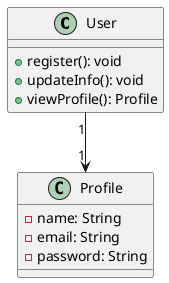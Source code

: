 @startuml
class User {
    + register(): void
    + updateInfo(): void
    + viewProfile(): Profile
}

class Profile {
    - name: String
    - email: String
    - password: String
}
User "1" --> "1" Profile
@enduml